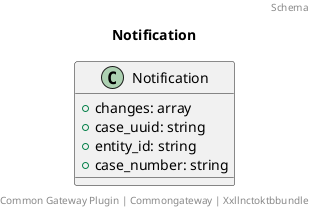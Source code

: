 @startuml
title: Notification
footer: Common Gateway Plugin | Commongateway | Xxllnctoktbbundle 
header: Schema

class Notification {
  + changes: array
  + case_uuid: string
  + entity_id: string
  + case_number: string
}
@enduml
